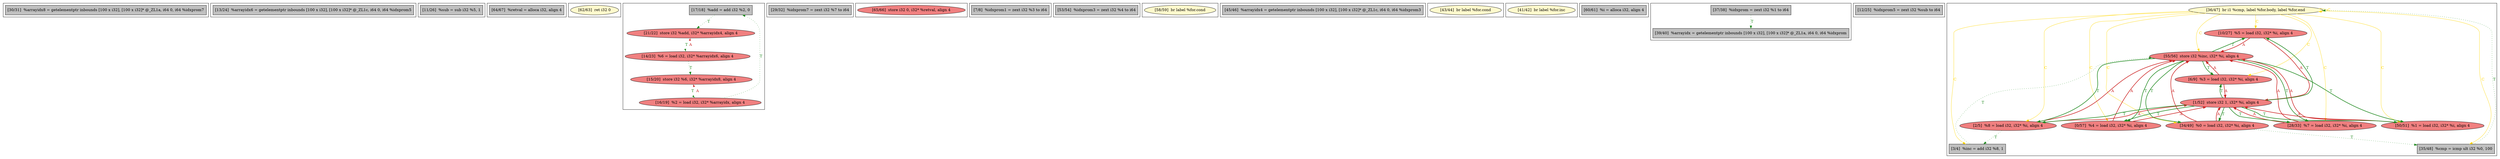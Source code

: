 
digraph G {





subgraph cluster16 {


node118 [fillcolor=grey,label="[30/31]  %arrayidx8 = getelementptr inbounds [100 x i32], [100 x i32]* @_ZL1a, i64 0, i64 %idxprom7",shape=rectangle,style=filled ]



}

subgraph cluster17 {


node119 [fillcolor=grey,label="[13/24]  %arrayidx6 = getelementptr inbounds [100 x i32], [100 x i32]* @_ZL1c, i64 0, i64 %idxprom5",shape=rectangle,style=filled ]



}

subgraph cluster4 {


node94 [fillcolor=grey,label="[11/26]  %sub = sub i32 %5, 1",shape=rectangle,style=filled ]



}

subgraph cluster3 {


node93 [fillcolor=grey,label="[64/67]  %retval = alloca i32, align 4",shape=rectangle,style=filled ]



}

subgraph cluster2 {


node92 [fillcolor=lemonchiffon,label="[62/63]  ret i32 0",shape=ellipse,style=filled ]



}

subgraph cluster1 {


node90 [fillcolor=grey,label="[17/18]  %add = add i32 %2, 0",shape=rectangle,style=filled ]
node91 [fillcolor=lightcoral,label="[21/22]  store i32 %add, i32* %arrayidx4, align 4",shape=ellipse,style=filled ]
node89 [fillcolor=lightcoral,label="[14/23]  %6 = load i32, i32* %arrayidx6, align 4",shape=ellipse,style=filled ]
node87 [fillcolor=lightcoral,label="[15/20]  store i32 %6, i32* %arrayidx8, align 4",shape=ellipse,style=filled ]
node88 [fillcolor=lightcoral,label="[16/19]  %2 = load i32, i32* %arrayidx, align 4",shape=ellipse,style=filled ]

node91->node89 [style=solid,color=forestgreen,label="T",penwidth=0.0,fontcolor=forestgreen ]
node88->node87 [style=solid,color=firebrick3,label="A",penwidth=0.0,fontcolor=firebrick3 ]
node89->node87 [style=dotted,color=forestgreen,label="T",penwidth=1.0,fontcolor=forestgreen ]
node88->node90 [style=dotted,color=forestgreen,label="T",penwidth=1.0,fontcolor=forestgreen ]
node89->node91 [style=solid,color=firebrick3,label="A",penwidth=0.0,fontcolor=firebrick3 ]
node87->node88 [style=solid,color=forestgreen,label="T",penwidth=0.0,fontcolor=forestgreen ]
node90->node91 [style=dotted,color=forestgreen,label="T",penwidth=1.0,fontcolor=forestgreen ]


}

subgraph cluster12 {


node103 [fillcolor=grey,label="[29/32]  %idxprom7 = zext i32 %7 to i64",shape=rectangle,style=filled ]



}

subgraph cluster5 {


node95 [fillcolor=lightcoral,label="[65/66]  store i32 0, i32* %retval, align 4",shape=ellipse,style=filled ]



}

subgraph cluster0 {


node86 [fillcolor=grey,label="[7/8]  %idxprom1 = zext i32 %3 to i64",shape=rectangle,style=filled ]



}

subgraph cluster6 {


node96 [fillcolor=grey,label="[53/54]  %idxprom3 = zext i32 %4 to i64",shape=rectangle,style=filled ]



}

subgraph cluster14 {


node105 [fillcolor=lemonchiffon,label="[58/59]  br label %for.cond",shape=ellipse,style=filled ]



}

subgraph cluster7 {


node97 [fillcolor=grey,label="[45/46]  %arrayidx4 = getelementptr inbounds [100 x i32], [100 x i32]* @_ZL1c, i64 0, i64 %idxprom3",shape=rectangle,style=filled ]



}

subgraph cluster8 {


node98 [fillcolor=lemonchiffon,label="[43/44]  br label %for.cond",shape=ellipse,style=filled ]



}

subgraph cluster9 {


node99 [fillcolor=lemonchiffon,label="[41/42]  br label %for.inc",shape=ellipse,style=filled ]



}

subgraph cluster10 {


node100 [fillcolor=grey,label="[60/61]  %i = alloca i32, align 4",shape=rectangle,style=filled ]



}

subgraph cluster11 {


node102 [fillcolor=grey,label="[39/40]  %arrayidx = getelementptr inbounds [100 x i32], [100 x i32]* @_ZL1a, i64 0, i64 %idxprom",shape=rectangle,style=filled ]
node101 [fillcolor=grey,label="[37/38]  %idxprom = zext i32 %1 to i64",shape=rectangle,style=filled ]

node101->node102 [style=dotted,color=forestgreen,label="T",penwidth=1.0,fontcolor=forestgreen ]


}

subgraph cluster13 {


node104 [fillcolor=grey,label="[12/25]  %idxprom5 = zext i32 %sub to i64",shape=rectangle,style=filled ]



}

subgraph cluster15 {


node117 [fillcolor=lemonchiffon,label="[36/47]  br i1 %cmp, label %for.body, label %for.end",shape=ellipse,style=filled ]
node116 [fillcolor=lightcoral,label="[10/27]  %5 = load i32, i32* %i, align 4",shape=ellipse,style=filled ]
node115 [fillcolor=lightcoral,label="[2/5]  %8 = load i32, i32* %i, align 4",shape=ellipse,style=filled ]
node114 [fillcolor=lightcoral,label="[0/57]  %4 = load i32, i32* %i, align 4",shape=ellipse,style=filled ]
node113 [fillcolor=lightcoral,label="[55/56]  store i32 %inc, i32* %i, align 4",shape=ellipse,style=filled ]
node107 [fillcolor=grey,label="[3/4]  %inc = add i32 %8, 1",shape=rectangle,style=filled ]
node106 [fillcolor=lightcoral,label="[28/33]  %7 = load i32, i32* %i, align 4",shape=ellipse,style=filled ]
node108 [fillcolor=lightcoral,label="[50/51]  %1 = load i32, i32* %i, align 4",shape=ellipse,style=filled ]
node109 [fillcolor=lightcoral,label="[34/49]  %0 = load i32, i32* %i, align 4",shape=ellipse,style=filled ]
node110 [fillcolor=lightcoral,label="[1/52]  store i32 1, i32* %i, align 4",shape=ellipse,style=filled ]
node112 [fillcolor=lightcoral,label="[6/9]  %3 = load i32, i32* %i, align 4",shape=ellipse,style=filled ]
node111 [fillcolor=grey,label="[35/48]  %cmp = icmp ult i32 %0, 100",shape=rectangle,style=filled ]

node117->node115 [color=gold,label="C",fontcolor=gold ]
node117->node114 [color=gold,label="C",fontcolor=gold ]
node117->node113 [color=gold,label="C",fontcolor=gold ]
node117->node112 [color=gold,label="C",fontcolor=gold ]
node117->node111 [color=gold,label="C",fontcolor=gold ]
node110->node114 [style=solid,color=forestgreen,label="T",penwidth=2.0,fontcolor=forestgreen ]
node106->node113 [style=solid,color=firebrick3,label="A",penwidth=2.0,fontcolor=firebrick3 ]
node110->node112 [style=solid,color=forestgreen,label="T",penwidth=2.0,fontcolor=forestgreen ]
node113->node106 [style=solid,color=forestgreen,label="T",penwidth=2.0,fontcolor=forestgreen ]
node110->node115 [style=solid,color=forestgreen,label="T",penwidth=2.0,fontcolor=forestgreen ]
node110->node109 [style=solid,color=forestgreen,label="T",penwidth=2.0,fontcolor=forestgreen ]
node108->node113 [style=solid,color=firebrick3,label="A",penwidth=2.0,fontcolor=firebrick3 ]
node113->node108 [style=solid,color=forestgreen,label="T",penwidth=2.0,fontcolor=forestgreen ]
node110->node108 [style=solid,color=forestgreen,label="T",penwidth=2.0,fontcolor=forestgreen ]
node109->node111 [style=dotted,color=forestgreen,label="T",penwidth=1.0,fontcolor=forestgreen ]
node109->node113 [style=solid,color=firebrick3,label="A",penwidth=2.0,fontcolor=firebrick3 ]
node106->node110 [style=solid,color=firebrick3,label="A",penwidth=2.0,fontcolor=firebrick3 ]
node117->node116 [color=gold,label="C",fontcolor=gold ]
node113->node115 [style=solid,color=forestgreen,label="T",penwidth=2.0,fontcolor=forestgreen ]
node109->node110 [style=solid,color=firebrick3,label="A",penwidth=2.0,fontcolor=firebrick3 ]
node113->node116 [style=solid,color=forestgreen,label="T",penwidth=2.0,fontcolor=forestgreen ]
node111->node117 [style=dotted,color=forestgreen,label="T",penwidth=1.0,fontcolor=forestgreen ]
node117->node108 [color=gold,label="C",fontcolor=gold ]
node112->node113 [style=solid,color=firebrick3,label="A",penwidth=2.0,fontcolor=firebrick3 ]
node116->node110 [style=solid,color=firebrick3,label="A",penwidth=2.0,fontcolor=firebrick3 ]
node117->node106 [color=gold,label="C",fontcolor=gold ]
node110->node106 [style=solid,color=forestgreen,label="T",penwidth=2.0,fontcolor=forestgreen ]
node113->node109 [style=solid,color=forestgreen,label="T",penwidth=2.0,fontcolor=forestgreen ]
node110->node116 [style=solid,color=forestgreen,label="T",penwidth=2.0,fontcolor=forestgreen ]
node107->node113 [style=dotted,color=forestgreen,label="T",penwidth=1.0,fontcolor=forestgreen ]
node117->node109 [color=gold,label="C",fontcolor=gold ]
node115->node110 [style=solid,color=firebrick3,label="A",penwidth=2.0,fontcolor=firebrick3 ]
node113->node112 [style=solid,color=forestgreen,label="T",penwidth=2.0,fontcolor=forestgreen ]
node108->node110 [style=solid,color=firebrick3,label="A",penwidth=2.0,fontcolor=firebrick3 ]
node113->node114 [style=solid,color=forestgreen,label="T",penwidth=2.0,fontcolor=forestgreen ]
node112->node110 [style=solid,color=firebrick3,label="A",penwidth=2.0,fontcolor=firebrick3 ]
node114->node110 [style=solid,color=firebrick3,label="A",penwidth=2.0,fontcolor=firebrick3 ]
node114->node113 [style=solid,color=firebrick3,label="A",penwidth=2.0,fontcolor=firebrick3 ]
node115->node107 [style=dotted,color=forestgreen,label="T",penwidth=1.0,fontcolor=forestgreen ]
node115->node113 [style=solid,color=firebrick3,label="A",penwidth=2.0,fontcolor=firebrick3 ]
node117->node117 [color=gold,label="C",fontcolor=gold ]
node116->node113 [style=solid,color=firebrick3,label="A",penwidth=2.0,fontcolor=firebrick3 ]
node117->node107 [color=gold,label="C",fontcolor=gold ]


}

}

